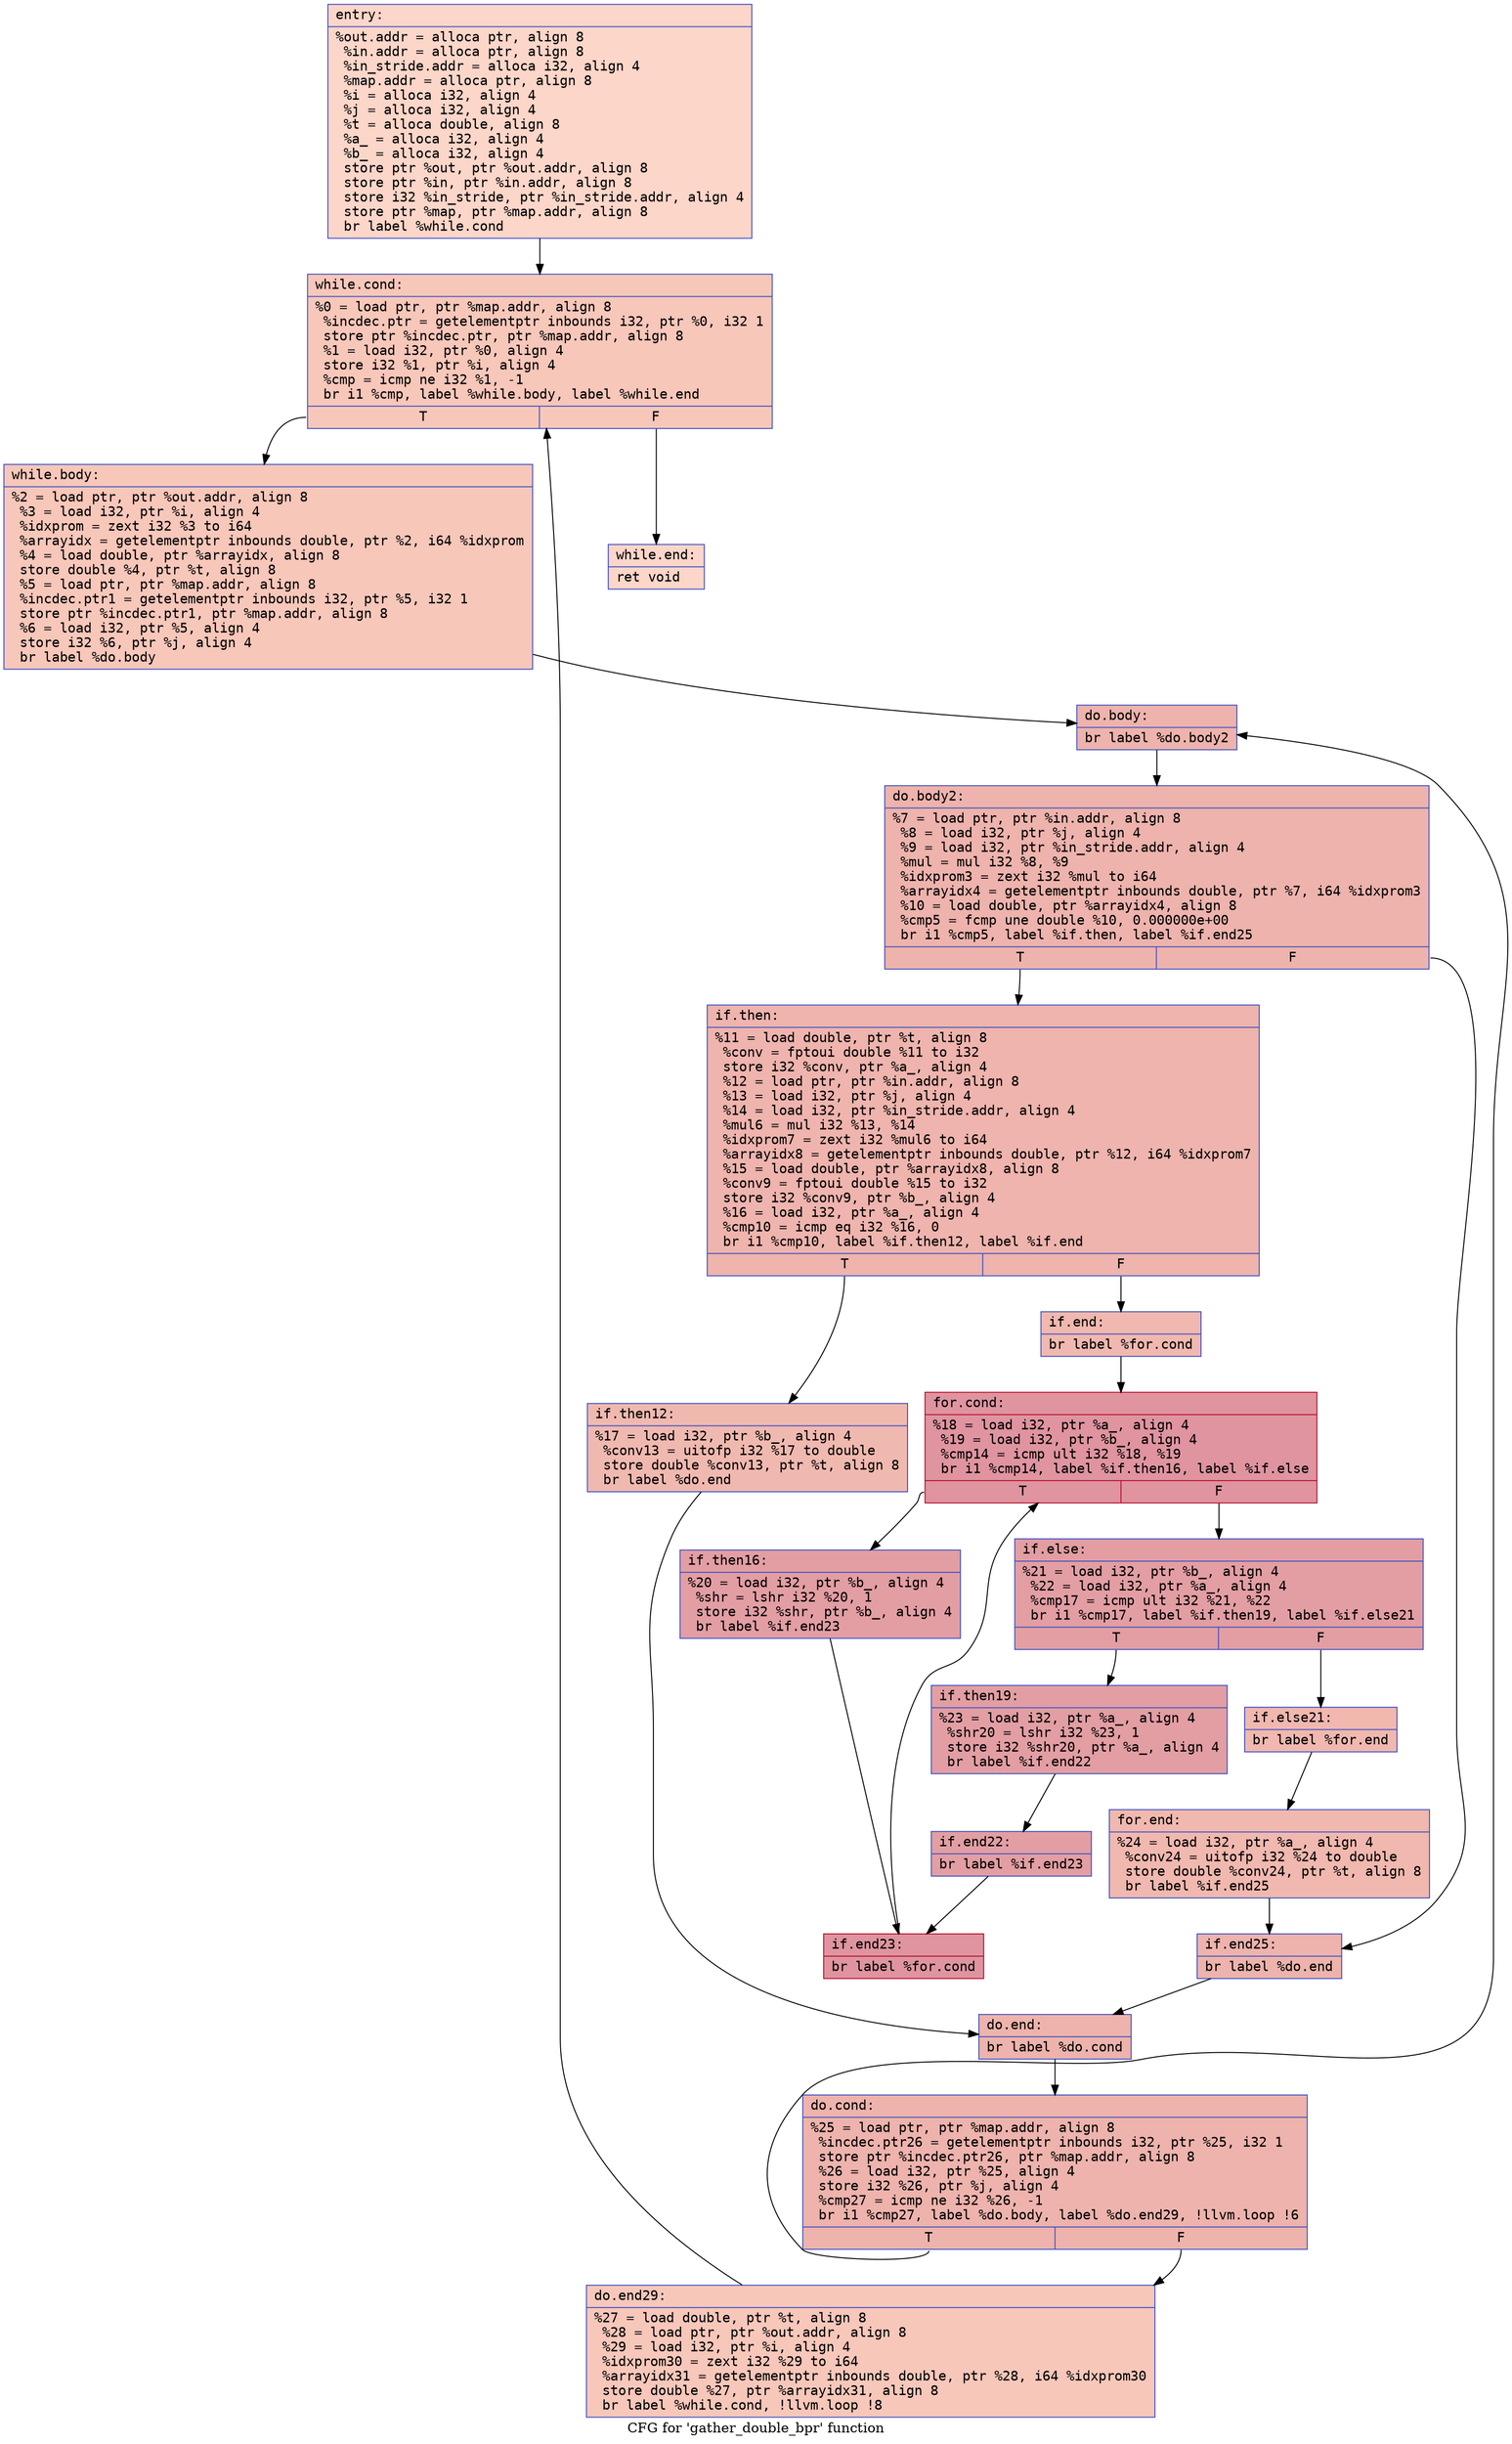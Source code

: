 digraph "CFG for 'gather_double_bpr' function" {
	label="CFG for 'gather_double_bpr' function";

	Node0x55e011cb67e0 [shape=record,color="#3d50c3ff", style=filled, fillcolor="#f6a38570" fontname="Courier",label="{entry:\l|  %out.addr = alloca ptr, align 8\l  %in.addr = alloca ptr, align 8\l  %in_stride.addr = alloca i32, align 4\l  %map.addr = alloca ptr, align 8\l  %i = alloca i32, align 4\l  %j = alloca i32, align 4\l  %t = alloca double, align 8\l  %a_ = alloca i32, align 4\l  %b_ = alloca i32, align 4\l  store ptr %out, ptr %out.addr, align 8\l  store ptr %in, ptr %in.addr, align 8\l  store i32 %in_stride, ptr %in_stride.addr, align 4\l  store ptr %map, ptr %map.addr, align 8\l  br label %while.cond\l}"];
	Node0x55e011cb67e0 -> Node0x55e011cb70a0[tooltip="entry -> while.cond\nProbability 100.00%" ];
	Node0x55e011cb70a0 [shape=record,color="#3d50c3ff", style=filled, fillcolor="#ec7f6370" fontname="Courier",label="{while.cond:\l|  %0 = load ptr, ptr %map.addr, align 8\l  %incdec.ptr = getelementptr inbounds i32, ptr %0, i32 1\l  store ptr %incdec.ptr, ptr %map.addr, align 8\l  %1 = load i32, ptr %0, align 4\l  store i32 %1, ptr %i, align 4\l  %cmp = icmp ne i32 %1, -1\l  br i1 %cmp, label %while.body, label %while.end\l|{<s0>T|<s1>F}}"];
	Node0x55e011cb70a0:s0 -> Node0x55e011cb7520[tooltip="while.cond -> while.body\nProbability 96.88%" ];
	Node0x55e011cb70a0:s1 -> Node0x55e011cb75a0[tooltip="while.cond -> while.end\nProbability 3.12%" ];
	Node0x55e011cb7520 [shape=record,color="#3d50c3ff", style=filled, fillcolor="#ec7f6370" fontname="Courier",label="{while.body:\l|  %2 = load ptr, ptr %out.addr, align 8\l  %3 = load i32, ptr %i, align 4\l  %idxprom = zext i32 %3 to i64\l  %arrayidx = getelementptr inbounds double, ptr %2, i64 %idxprom\l  %4 = load double, ptr %arrayidx, align 8\l  store double %4, ptr %t, align 8\l  %5 = load ptr, ptr %map.addr, align 8\l  %incdec.ptr1 = getelementptr inbounds i32, ptr %5, i32 1\l  store ptr %incdec.ptr1, ptr %map.addr, align 8\l  %6 = load i32, ptr %5, align 4\l  store i32 %6, ptr %j, align 4\l  br label %do.body\l}"];
	Node0x55e011cb7520 -> Node0x55e011cb7d60[tooltip="while.body -> do.body\nProbability 100.00%" ];
	Node0x55e011cb7d60 [shape=record,color="#3d50c3ff", style=filled, fillcolor="#d6524470" fontname="Courier",label="{do.body:\l|  br label %do.body2\l}"];
	Node0x55e011cb7d60 -> Node0x55e011cb7e40[tooltip="do.body -> do.body2\nProbability 100.00%" ];
	Node0x55e011cb7e40 [shape=record,color="#3d50c3ff", style=filled, fillcolor="#d6524470" fontname="Courier",label="{do.body2:\l|  %7 = load ptr, ptr %in.addr, align 8\l  %8 = load i32, ptr %j, align 4\l  %9 = load i32, ptr %in_stride.addr, align 4\l  %mul = mul i32 %8, %9\l  %idxprom3 = zext i32 %mul to i64\l  %arrayidx4 = getelementptr inbounds double, ptr %7, i64 %idxprom3\l  %10 = load double, ptr %arrayidx4, align 8\l  %cmp5 = fcmp une double %10, 0.000000e+00\l  br i1 %cmp5, label %if.then, label %if.end25\l|{<s0>T|<s1>F}}"];
	Node0x55e011cb7e40:s0 -> Node0x55e011c9db10[tooltip="do.body2 -> if.then\nProbability 62.50%" ];
	Node0x55e011cb7e40:s1 -> Node0x55e011cb8570[tooltip="do.body2 -> if.end25\nProbability 37.50%" ];
	Node0x55e011c9db10 [shape=record,color="#3d50c3ff", style=filled, fillcolor="#d8564670" fontname="Courier",label="{if.then:\l|  %11 = load double, ptr %t, align 8\l  %conv = fptoui double %11 to i32\l  store i32 %conv, ptr %a_, align 4\l  %12 = load ptr, ptr %in.addr, align 8\l  %13 = load i32, ptr %j, align 4\l  %14 = load i32, ptr %in_stride.addr, align 4\l  %mul6 = mul i32 %13, %14\l  %idxprom7 = zext i32 %mul6 to i64\l  %arrayidx8 = getelementptr inbounds double, ptr %12, i64 %idxprom7\l  %15 = load double, ptr %arrayidx8, align 8\l  %conv9 = fptoui double %15 to i32\l  store i32 %conv9, ptr %b_, align 4\l  %16 = load i32, ptr %a_, align 4\l  %cmp10 = icmp eq i32 %16, 0\l  br i1 %cmp10, label %if.then12, label %if.end\l|{<s0>T|<s1>F}}"];
	Node0x55e011c9db10:s0 -> Node0x55e011cb8eb0[tooltip="if.then -> if.then12\nProbability 37.50%" ];
	Node0x55e011c9db10:s1 -> Node0x55e011cb8f30[tooltip="if.then -> if.end\nProbability 62.50%" ];
	Node0x55e011cb8eb0 [shape=record,color="#3d50c3ff", style=filled, fillcolor="#de614d70" fontname="Courier",label="{if.then12:\l|  %17 = load i32, ptr %b_, align 4\l  %conv13 = uitofp i32 %17 to double\l  store double %conv13, ptr %t, align 8\l  br label %do.end\l}"];
	Node0x55e011cb8eb0 -> Node0x55e011cb9200[tooltip="if.then12 -> do.end\nProbability 100.00%" ];
	Node0x55e011cb8f30 [shape=record,color="#3d50c3ff", style=filled, fillcolor="#dc5d4a70" fontname="Courier",label="{if.end:\l|  br label %for.cond\l}"];
	Node0x55e011cb8f30 -> Node0x55e011cb92e0[tooltip="if.end -> for.cond\nProbability 100.00%" ];
	Node0x55e011cb92e0 [shape=record,color="#b70d28ff", style=filled, fillcolor="#b70d2870" fontname="Courier",label="{for.cond:\l|  %18 = load i32, ptr %a_, align 4\l  %19 = load i32, ptr %b_, align 4\l  %cmp14 = icmp ult i32 %18, %19\l  br i1 %cmp14, label %if.then16, label %if.else\l|{<s0>T|<s1>F}}"];
	Node0x55e011cb92e0:s0 -> Node0x55e011cb9580[tooltip="for.cond -> if.then16\nProbability 50.00%" ];
	Node0x55e011cb92e0:s1 -> Node0x55e011cb9600[tooltip="for.cond -> if.else\nProbability 50.00%" ];
	Node0x55e011cb9580 [shape=record,color="#3d50c3ff", style=filled, fillcolor="#be242e70" fontname="Courier",label="{if.then16:\l|  %20 = load i32, ptr %b_, align 4\l  %shr = lshr i32 %20, 1\l  store i32 %shr, ptr %b_, align 4\l  br label %if.end23\l}"];
	Node0x55e011cb9580 -> Node0x55e011cb98f0[tooltip="if.then16 -> if.end23\nProbability 100.00%" ];
	Node0x55e011cb9600 [shape=record,color="#3d50c3ff", style=filled, fillcolor="#be242e70" fontname="Courier",label="{if.else:\l|  %21 = load i32, ptr %b_, align 4\l  %22 = load i32, ptr %a_, align 4\l  %cmp17 = icmp ult i32 %21, %22\l  br i1 %cmp17, label %if.then19, label %if.else21\l|{<s0>T|<s1>F}}"];
	Node0x55e011cb9600:s0 -> Node0x55e011cb9b90[tooltip="if.else -> if.then19\nProbability 96.88%" ];
	Node0x55e011cb9600:s1 -> Node0x55e011cb9c10[tooltip="if.else -> if.else21\nProbability 3.12%" ];
	Node0x55e011cb9b90 [shape=record,color="#3d50c3ff", style=filled, fillcolor="#be242e70" fontname="Courier",label="{if.then19:\l|  %23 = load i32, ptr %a_, align 4\l  %shr20 = lshr i32 %23, 1\l  store i32 %shr20, ptr %a_, align 4\l  br label %if.end22\l}"];
	Node0x55e011cb9b90 -> Node0x55e011cba530[tooltip="if.then19 -> if.end22\nProbability 100.00%" ];
	Node0x55e011cb9c10 [shape=record,color="#3d50c3ff", style=filled, fillcolor="#dc5d4a70" fontname="Courier",label="{if.else21:\l|  br label %for.end\l}"];
	Node0x55e011cb9c10 -> Node0x55e011cba620[tooltip="if.else21 -> for.end\nProbability 100.00%" ];
	Node0x55e011cba530 [shape=record,color="#3d50c3ff", style=filled, fillcolor="#be242e70" fontname="Courier",label="{if.end22:\l|  br label %if.end23\l}"];
	Node0x55e011cba530 -> Node0x55e011cb98f0[tooltip="if.end22 -> if.end23\nProbability 100.00%" ];
	Node0x55e011cb98f0 [shape=record,color="#b70d28ff", style=filled, fillcolor="#b70d2870" fontname="Courier",label="{if.end23:\l|  br label %for.cond\l}"];
	Node0x55e011cb98f0 -> Node0x55e011cb92e0[tooltip="if.end23 -> for.cond\nProbability 100.00%" ];
	Node0x55e011cba620 [shape=record,color="#3d50c3ff", style=filled, fillcolor="#dc5d4a70" fontname="Courier",label="{for.end:\l|  %24 = load i32, ptr %a_, align 4\l  %conv24 = uitofp i32 %24 to double\l  store double %conv24, ptr %t, align 8\l  br label %if.end25\l}"];
	Node0x55e011cba620 -> Node0x55e011cb8570[tooltip="for.end -> if.end25\nProbability 100.00%" ];
	Node0x55e011cb8570 [shape=record,color="#3d50c3ff", style=filled, fillcolor="#d6524470" fontname="Courier",label="{if.end25:\l|  br label %do.end\l}"];
	Node0x55e011cb8570 -> Node0x55e011cb9200[tooltip="if.end25 -> do.end\nProbability 100.00%" ];
	Node0x55e011cb9200 [shape=record,color="#3d50c3ff", style=filled, fillcolor="#d6524470" fontname="Courier",label="{do.end:\l|  br label %do.cond\l}"];
	Node0x55e011cb9200 -> Node0x55e011cbaa70[tooltip="do.end -> do.cond\nProbability 100.00%" ];
	Node0x55e011cbaa70 [shape=record,color="#3d50c3ff", style=filled, fillcolor="#d6524470" fontname="Courier",label="{do.cond:\l|  %25 = load ptr, ptr %map.addr, align 8\l  %incdec.ptr26 = getelementptr inbounds i32, ptr %25, i32 1\l  store ptr %incdec.ptr26, ptr %map.addr, align 8\l  %26 = load i32, ptr %25, align 4\l  store i32 %26, ptr %j, align 4\l  %cmp27 = icmp ne i32 %26, -1\l  br i1 %cmp27, label %do.body, label %do.end29, !llvm.loop !6\l|{<s0>T|<s1>F}}"];
	Node0x55e011cbaa70:s0 -> Node0x55e011cb7d60[tooltip="do.cond -> do.body\nProbability 96.88%" ];
	Node0x55e011cbaa70:s1 -> Node0x55e011cbaf10[tooltip="do.cond -> do.end29\nProbability 3.12%" ];
	Node0x55e011cbaf10 [shape=record,color="#3d50c3ff", style=filled, fillcolor="#ec7f6370" fontname="Courier",label="{do.end29:\l|  %27 = load double, ptr %t, align 8\l  %28 = load ptr, ptr %out.addr, align 8\l  %29 = load i32, ptr %i, align 4\l  %idxprom30 = zext i32 %29 to i64\l  %arrayidx31 = getelementptr inbounds double, ptr %28, i64 %idxprom30\l  store double %27, ptr %arrayidx31, align 8\l  br label %while.cond, !llvm.loop !8\l}"];
	Node0x55e011cbaf10 -> Node0x55e011cb70a0[tooltip="do.end29 -> while.cond\nProbability 100.00%" ];
	Node0x55e011cb75a0 [shape=record,color="#3d50c3ff", style=filled, fillcolor="#f6a38570" fontname="Courier",label="{while.end:\l|  ret void\l}"];
}

